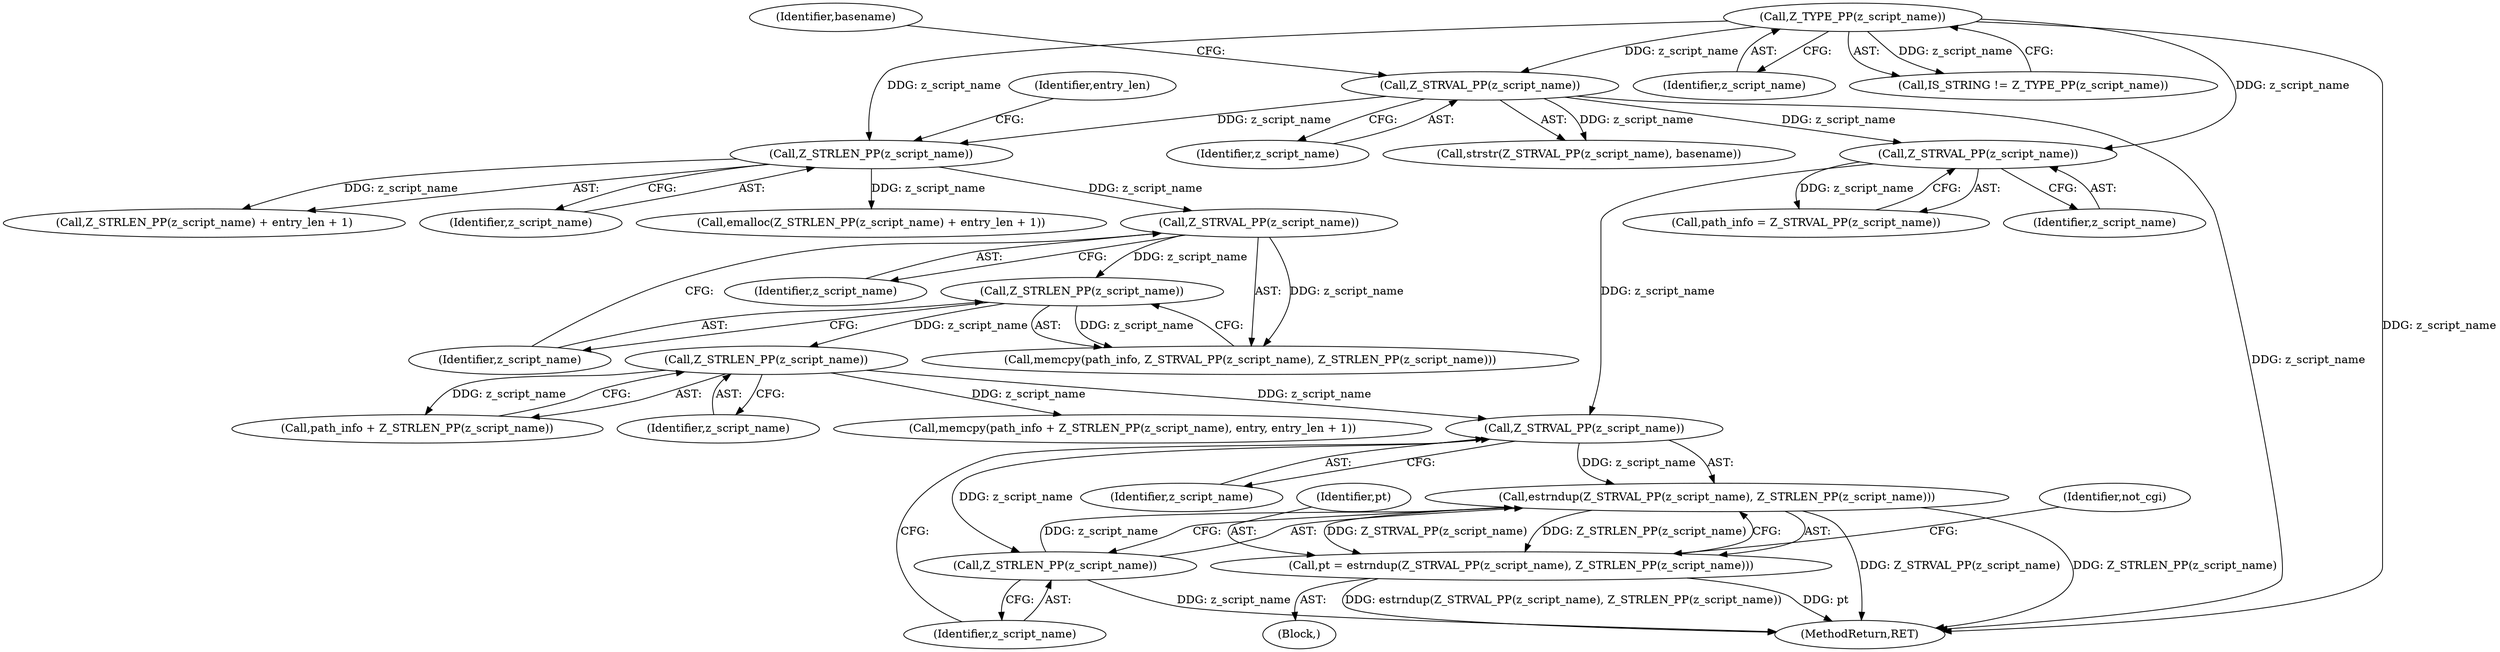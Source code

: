 digraph "0_php_bf58162ddf970f63502837f366930e44d6a992cf@pointer" {
"1000502" [label="(Call,Z_STRVAL_PP(z_script_name))"];
"1000497" [label="(Call,Z_STRVAL_PP(z_script_name))"];
"1000425" [label="(Call,Z_STRVAL_PP(z_script_name))"];
"1000421" [label="(Call,Z_TYPE_PP(z_script_name))"];
"1000476" [label="(Call,Z_STRLEN_PP(z_script_name))"];
"1000471" [label="(Call,Z_STRLEN_PP(z_script_name))"];
"1000469" [label="(Call,Z_STRVAL_PP(z_script_name))"];
"1000462" [label="(Call,Z_STRLEN_PP(z_script_name))"];
"1000501" [label="(Call,estrndup(Z_STRVAL_PP(z_script_name), Z_STRLEN_PP(z_script_name)))"];
"1000499" [label="(Call,pt = estrndup(Z_STRVAL_PP(z_script_name), Z_STRLEN_PP(z_script_name)))"];
"1000504" [label="(Call,Z_STRLEN_PP(z_script_name))"];
"1001030" [label="(MethodReturn,RET)"];
"1000427" [label="(Identifier,basename)"];
"1000467" [label="(Call,memcpy(path_info, Z_STRVAL_PP(z_script_name), Z_STRLEN_PP(z_script_name)))"];
"1000470" [label="(Identifier,z_script_name)"];
"1000502" [label="(Call,Z_STRVAL_PP(z_script_name))"];
"1000505" [label="(Identifier,z_script_name)"];
"1000497" [label="(Call,Z_STRVAL_PP(z_script_name))"];
"1000570" [label="(Identifier,not_cgi)"];
"1000476" [label="(Call,Z_STRLEN_PP(z_script_name))"];
"1000463" [label="(Identifier,z_script_name)"];
"1000504" [label="(Call,Z_STRLEN_PP(z_script_name))"];
"1000462" [label="(Call,Z_STRLEN_PP(z_script_name))"];
"1000474" [label="(Call,path_info + Z_STRLEN_PP(z_script_name))"];
"1000426" [label="(Identifier,z_script_name)"];
"1000425" [label="(Call,Z_STRVAL_PP(z_script_name))"];
"1000421" [label="(Call,Z_TYPE_PP(z_script_name))"];
"1000465" [label="(Identifier,entry_len)"];
"1000498" [label="(Identifier,z_script_name)"];
"1000394" [label="(Block,)"];
"1000461" [label="(Call,Z_STRLEN_PP(z_script_name) + entry_len + 1)"];
"1000500" [label="(Identifier,pt)"];
"1000422" [label="(Identifier,z_script_name)"];
"1000495" [label="(Call,path_info = Z_STRVAL_PP(z_script_name))"];
"1000477" [label="(Identifier,z_script_name)"];
"1000473" [label="(Call,memcpy(path_info + Z_STRLEN_PP(z_script_name), entry, entry_len + 1))"];
"1000419" [label="(Call,IS_STRING != Z_TYPE_PP(z_script_name))"];
"1000503" [label="(Identifier,z_script_name)"];
"1000460" [label="(Call,emalloc(Z_STRLEN_PP(z_script_name) + entry_len + 1))"];
"1000499" [label="(Call,pt = estrndup(Z_STRVAL_PP(z_script_name), Z_STRLEN_PP(z_script_name)))"];
"1000471" [label="(Call,Z_STRLEN_PP(z_script_name))"];
"1000469" [label="(Call,Z_STRVAL_PP(z_script_name))"];
"1000472" [label="(Identifier,z_script_name)"];
"1000501" [label="(Call,estrndup(Z_STRVAL_PP(z_script_name), Z_STRLEN_PP(z_script_name)))"];
"1000424" [label="(Call,strstr(Z_STRVAL_PP(z_script_name), basename))"];
"1000502" -> "1000501"  [label="AST: "];
"1000502" -> "1000503"  [label="CFG: "];
"1000503" -> "1000502"  [label="AST: "];
"1000505" -> "1000502"  [label="CFG: "];
"1000502" -> "1000501"  [label="DDG: z_script_name"];
"1000497" -> "1000502"  [label="DDG: z_script_name"];
"1000476" -> "1000502"  [label="DDG: z_script_name"];
"1000502" -> "1000504"  [label="DDG: z_script_name"];
"1000497" -> "1000495"  [label="AST: "];
"1000497" -> "1000498"  [label="CFG: "];
"1000498" -> "1000497"  [label="AST: "];
"1000495" -> "1000497"  [label="CFG: "];
"1000497" -> "1000495"  [label="DDG: z_script_name"];
"1000425" -> "1000497"  [label="DDG: z_script_name"];
"1000421" -> "1000497"  [label="DDG: z_script_name"];
"1000425" -> "1000424"  [label="AST: "];
"1000425" -> "1000426"  [label="CFG: "];
"1000426" -> "1000425"  [label="AST: "];
"1000427" -> "1000425"  [label="CFG: "];
"1000425" -> "1001030"  [label="DDG: z_script_name"];
"1000425" -> "1000424"  [label="DDG: z_script_name"];
"1000421" -> "1000425"  [label="DDG: z_script_name"];
"1000425" -> "1000462"  [label="DDG: z_script_name"];
"1000421" -> "1000419"  [label="AST: "];
"1000421" -> "1000422"  [label="CFG: "];
"1000422" -> "1000421"  [label="AST: "];
"1000419" -> "1000421"  [label="CFG: "];
"1000421" -> "1001030"  [label="DDG: z_script_name"];
"1000421" -> "1000419"  [label="DDG: z_script_name"];
"1000421" -> "1000462"  [label="DDG: z_script_name"];
"1000476" -> "1000474"  [label="AST: "];
"1000476" -> "1000477"  [label="CFG: "];
"1000477" -> "1000476"  [label="AST: "];
"1000474" -> "1000476"  [label="CFG: "];
"1000476" -> "1000473"  [label="DDG: z_script_name"];
"1000476" -> "1000474"  [label="DDG: z_script_name"];
"1000471" -> "1000476"  [label="DDG: z_script_name"];
"1000471" -> "1000467"  [label="AST: "];
"1000471" -> "1000472"  [label="CFG: "];
"1000472" -> "1000471"  [label="AST: "];
"1000467" -> "1000471"  [label="CFG: "];
"1000471" -> "1000467"  [label="DDG: z_script_name"];
"1000469" -> "1000471"  [label="DDG: z_script_name"];
"1000469" -> "1000467"  [label="AST: "];
"1000469" -> "1000470"  [label="CFG: "];
"1000470" -> "1000469"  [label="AST: "];
"1000472" -> "1000469"  [label="CFG: "];
"1000469" -> "1000467"  [label="DDG: z_script_name"];
"1000462" -> "1000469"  [label="DDG: z_script_name"];
"1000462" -> "1000461"  [label="AST: "];
"1000462" -> "1000463"  [label="CFG: "];
"1000463" -> "1000462"  [label="AST: "];
"1000465" -> "1000462"  [label="CFG: "];
"1000462" -> "1000460"  [label="DDG: z_script_name"];
"1000462" -> "1000461"  [label="DDG: z_script_name"];
"1000501" -> "1000499"  [label="AST: "];
"1000501" -> "1000504"  [label="CFG: "];
"1000504" -> "1000501"  [label="AST: "];
"1000499" -> "1000501"  [label="CFG: "];
"1000501" -> "1001030"  [label="DDG: Z_STRVAL_PP(z_script_name)"];
"1000501" -> "1001030"  [label="DDG: Z_STRLEN_PP(z_script_name)"];
"1000501" -> "1000499"  [label="DDG: Z_STRVAL_PP(z_script_name)"];
"1000501" -> "1000499"  [label="DDG: Z_STRLEN_PP(z_script_name)"];
"1000504" -> "1000501"  [label="DDG: z_script_name"];
"1000499" -> "1000394"  [label="AST: "];
"1000500" -> "1000499"  [label="AST: "];
"1000570" -> "1000499"  [label="CFG: "];
"1000499" -> "1001030"  [label="DDG: pt"];
"1000499" -> "1001030"  [label="DDG: estrndup(Z_STRVAL_PP(z_script_name), Z_STRLEN_PP(z_script_name))"];
"1000504" -> "1000505"  [label="CFG: "];
"1000505" -> "1000504"  [label="AST: "];
"1000504" -> "1001030"  [label="DDG: z_script_name"];
}
